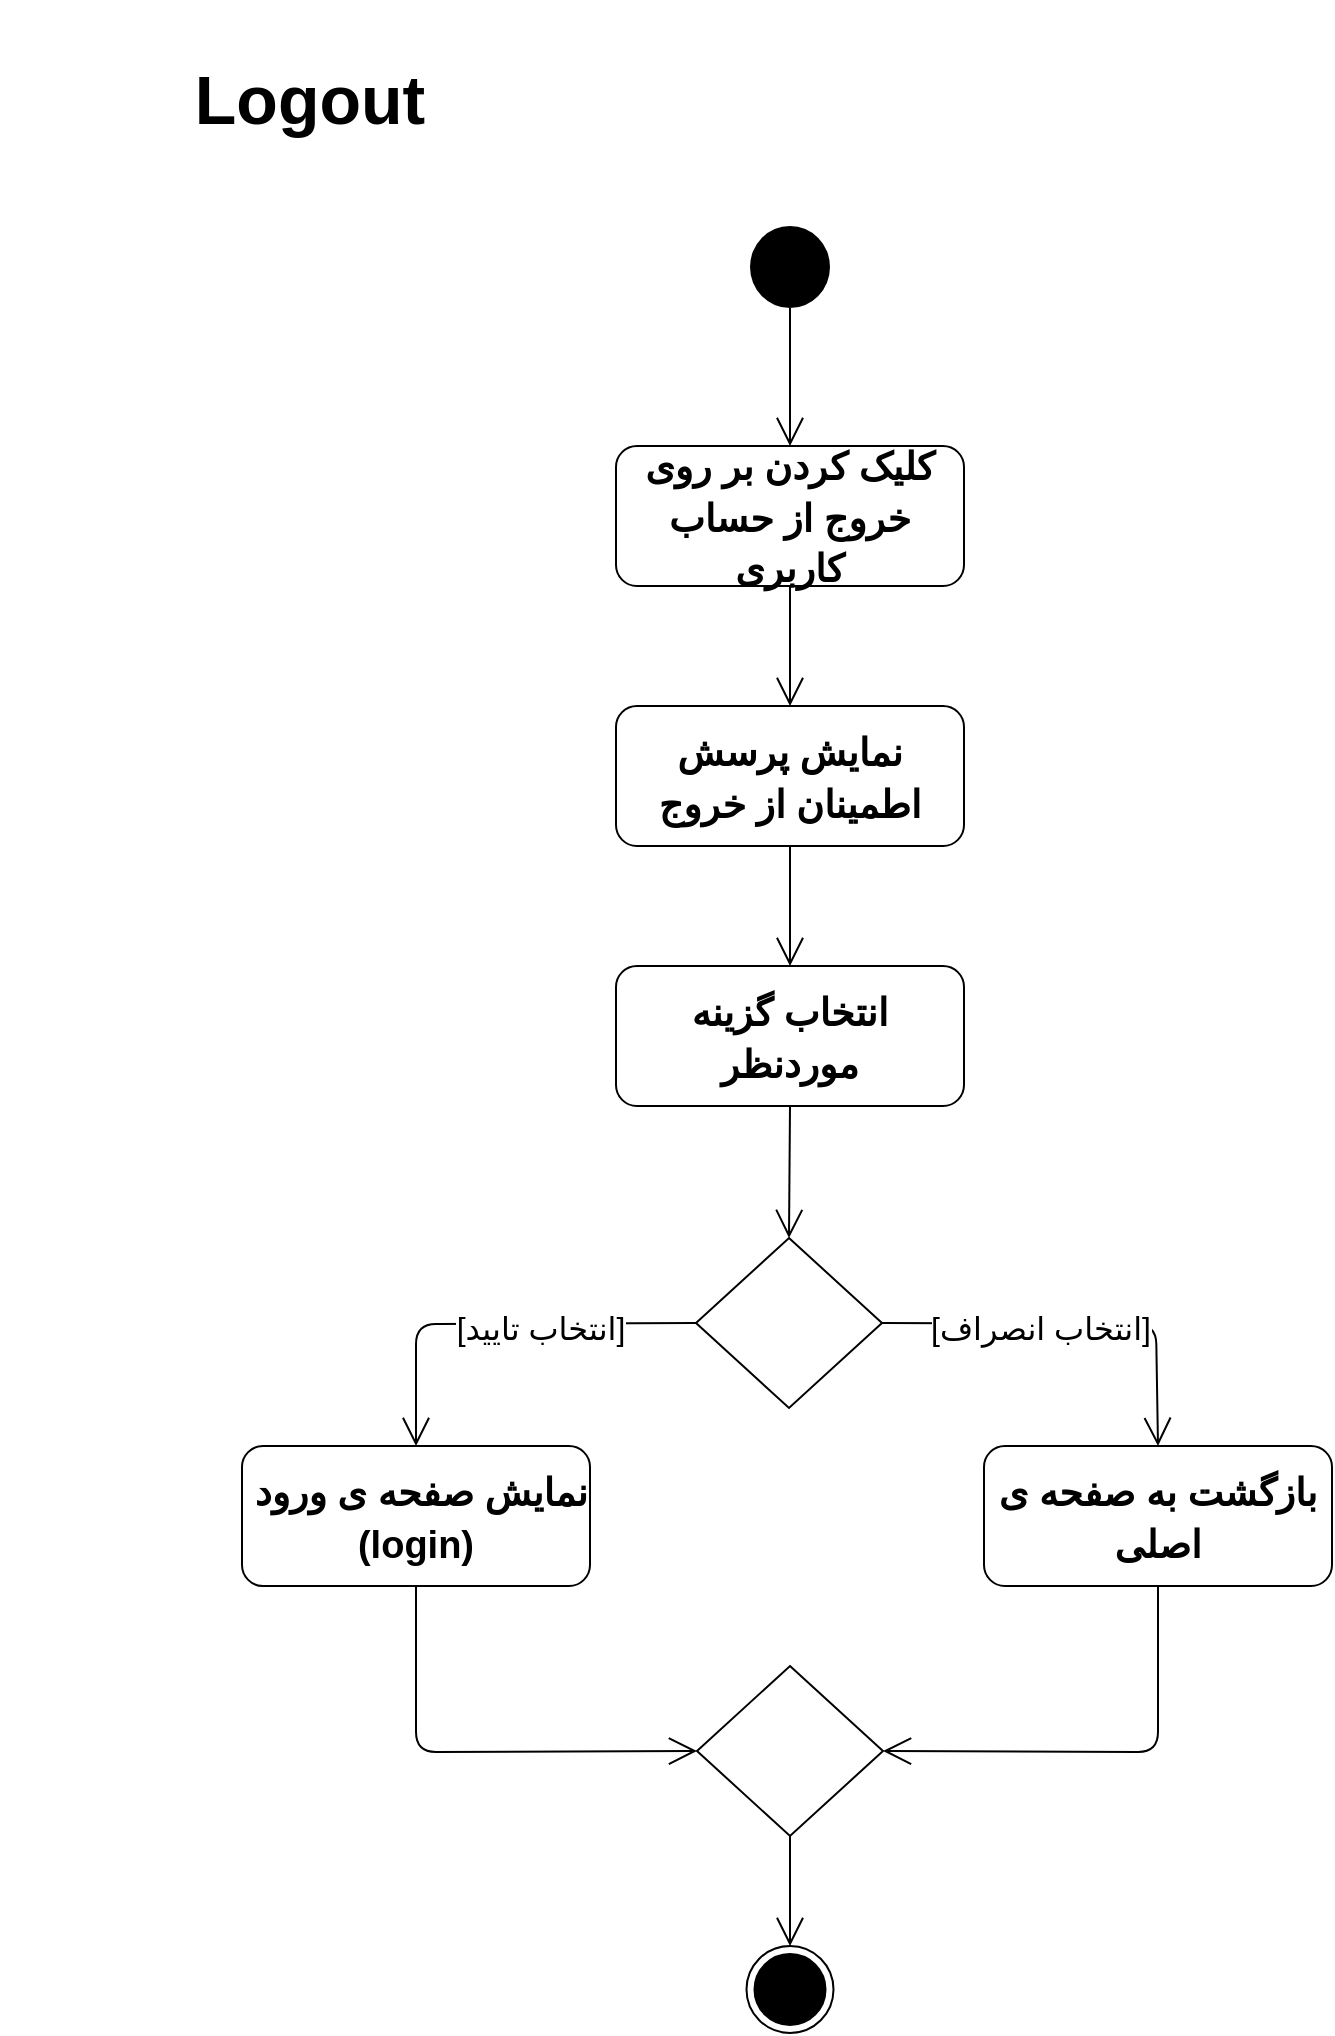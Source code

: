 <mxfile version="14.0.0" type="github">
  <diagram name="Page-1" id="e7e014a7-5840-1c2e-5031-d8a46d1fe8dd">
    <mxGraphModel dx="1038" dy="580" grid="1" gridSize="10" guides="1" tooltips="1" connect="1" arrows="1" fold="1" page="1" pageScale="1" pageWidth="827" pageHeight="1169" background="#ffffff" math="0" shadow="0">
      <root>
        <mxCell id="0" />
        <mxCell id="1" parent="0" />
        <mxCell id="8efTD4OEWqOGp4i1g3Z0-41" value="" style="ellipse;fillColor=#000000;strokeColor=none;aspect=fixed;" parent="1" vertex="1">
          <mxGeometry x="395" y="133" width="40" height="41.03" as="geometry" />
        </mxCell>
        <mxCell id="8efTD4OEWqOGp4i1g3Z0-45" value="" style="endArrow=open;endFill=1;endSize=12;html=1;fontSize=21;exitX=0.5;exitY=1;exitDx=0;exitDy=0;entryX=0.5;entryY=0;entryDx=0;entryDy=0;" parent="1" source="8efTD4OEWqOGp4i1g3Z0-41" target="8efTD4OEWqOGp4i1g3Z0-57" edge="1">
          <mxGeometry width="160" relative="1" as="geometry">
            <mxPoint x="415" y="546" as="sourcePoint" />
            <mxPoint x="415" y="616" as="targetPoint" />
          </mxGeometry>
        </mxCell>
        <mxCell id="8efTD4OEWqOGp4i1g3Z0-47" value="" style="endArrow=open;endFill=1;endSize=12;html=1;fontSize=21;exitX=0.5;exitY=1;exitDx=0;exitDy=0;entryX=0.5;entryY=0;entryDx=0;entryDy=0;" parent="1" source="E-XWAP4hK30kMrymUo2u-5" target="E-XWAP4hK30kMrymUo2u-7" edge="1">
          <mxGeometry width="160" relative="1" as="geometry">
            <mxPoint x="415" y="826" as="sourcePoint" />
            <mxPoint x="415" y="643" as="targetPoint" />
          </mxGeometry>
        </mxCell>
        <mxCell id="8efTD4OEWqOGp4i1g3Z0-57" value="&lt;span style=&quot;font-size: 19px&quot;&gt;کلیک کردن بر روی خروج از حساب کاربری&lt;/span&gt;" style="shape=rect;html=1;rounded=1;whiteSpace=wrap;align=center;fontSize=21;fontStyle=1" parent="1" vertex="1">
          <mxGeometry x="328" y="243" width="174" height="70" as="geometry" />
        </mxCell>
        <mxCell id="8efTD4OEWqOGp4i1g3Z0-59" value="" style="ellipse;html=1;shape=endState;fillColor=#000000;strokeColor=#000000;aspect=fixed;" parent="1" vertex="1">
          <mxGeometry x="393.25" y="993" width="43.5" height="43.5" as="geometry" />
        </mxCell>
        <mxCell id="8efTD4OEWqOGp4i1g3Z0-60" value="&lt;span style=&quot;font-size: 19px&quot;&gt;بازگشت به صفحه ی اصلی&lt;br&gt;&lt;/span&gt;" style="shape=rect;html=1;rounded=1;whiteSpace=wrap;align=center;fontSize=21;fontStyle=1" parent="1" vertex="1">
          <mxGeometry x="512" y="743" width="174" height="70" as="geometry" />
        </mxCell>
        <mxCell id="8efTD4OEWqOGp4i1g3Z0-61" value="" style="endArrow=open;endFill=1;endSize=12;html=1;fontSize=21;entryX=0.5;entryY=0;entryDx=0;entryDy=0;exitX=0.5;exitY=1;exitDx=0;exitDy=0;" parent="1" source="E-XWAP4hK30kMrymUo2u-12" target="8efTD4OEWqOGp4i1g3Z0-59" edge="1">
          <mxGeometry width="160" relative="1" as="geometry">
            <mxPoint x="429.25" y="823" as="sourcePoint" />
            <mxPoint x="413.25" y="926" as="targetPoint" />
          </mxGeometry>
        </mxCell>
        <mxCell id="E-XWAP4hK30kMrymUo2u-5" value="&lt;span style=&quot;font-size: 19px&quot;&gt;انتخاب گزینه موردنظر&lt;/span&gt;" style="shape=rect;html=1;rounded=1;whiteSpace=wrap;align=center;fontSize=21;fontStyle=1" parent="1" vertex="1">
          <mxGeometry x="328" y="503" width="174" height="70" as="geometry" />
        </mxCell>
        <mxCell id="E-XWAP4hK30kMrymUo2u-6" value="" style="endArrow=open;endFill=1;endSize=12;html=1;fontSize=21;exitX=0.5;exitY=1;exitDx=0;exitDy=0;entryX=0.5;entryY=0;entryDx=0;entryDy=0;" parent="1" source="8efTD4OEWqOGp4i1g3Z0-57" target="E-XWAP4hK30kMrymUo2u-20" edge="1">
          <mxGeometry width="160" relative="1" as="geometry">
            <mxPoint x="411.5" y="373" as="sourcePoint" />
            <mxPoint x="415" y="373" as="targetPoint" />
          </mxGeometry>
        </mxCell>
        <mxCell id="E-XWAP4hK30kMrymUo2u-7" value="" style="rhombus;" parent="1" vertex="1">
          <mxGeometry x="368" y="639" width="93" height="85" as="geometry" />
        </mxCell>
        <mxCell id="E-XWAP4hK30kMrymUo2u-9" value="&lt;font style=&quot;font-size: 16px&quot;&gt;[انتخاب تایید]&lt;/font&gt;" style="endArrow=open;endFill=1;endSize=12;html=1;fontSize=21;exitX=0;exitY=0.5;exitDx=0;exitDy=0;entryX=0.5;entryY=0;entryDx=0;entryDy=0;" parent="1" source="E-XWAP4hK30kMrymUo2u-7" target="E-XWAP4hK30kMrymUo2u-11" edge="1">
          <mxGeometry x="-0.224" width="160" relative="1" as="geometry">
            <mxPoint x="425" y="453" as="sourcePoint" />
            <mxPoint x="425" y="513" as="targetPoint" />
            <Array as="points">
              <mxPoint x="228" y="682" />
            </Array>
            <mxPoint as="offset" />
          </mxGeometry>
        </mxCell>
        <mxCell id="E-XWAP4hK30kMrymUo2u-10" value="&lt;font style=&quot;font-size: 16px&quot;&gt;[انتخاب انصراف]&lt;/font&gt;" style="endArrow=open;endFill=1;endSize=12;html=1;fontSize=21;exitX=1;exitY=0.5;exitDx=0;exitDy=0;entryX=0.5;entryY=0;entryDx=0;entryDy=0;" parent="1" source="E-XWAP4hK30kMrymUo2u-7" target="8efTD4OEWqOGp4i1g3Z0-60" edge="1">
          <mxGeometry x="-0.202" width="160" relative="1" as="geometry">
            <mxPoint x="491" y="473" as="sourcePoint" />
            <mxPoint x="601" y="763" as="targetPoint" />
            <Array as="points">
              <mxPoint x="598" y="682" />
            </Array>
            <mxPoint as="offset" />
          </mxGeometry>
        </mxCell>
        <mxCell id="E-XWAP4hK30kMrymUo2u-11" value="&lt;span style=&quot;font-size: 19px&quot;&gt;&amp;nbsp;نمایش صفحه ی ورود&lt;br&gt;&lt;/span&gt;&lt;span style=&quot;font-size: 19px&quot;&gt;(login)&lt;/span&gt;" style="shape=rect;html=1;rounded=1;whiteSpace=wrap;align=center;fontSize=21;fontStyle=1" parent="1" vertex="1">
          <mxGeometry x="141" y="743" width="174" height="70" as="geometry" />
        </mxCell>
        <mxCell id="E-XWAP4hK30kMrymUo2u-12" value="" style="rhombus;" parent="1" vertex="1">
          <mxGeometry x="368.5" y="853" width="93" height="85" as="geometry" />
        </mxCell>
        <mxCell id="E-XWAP4hK30kMrymUo2u-18" value="" style="endArrow=open;endFill=1;endSize=12;html=1;fontSize=21;exitX=0.5;exitY=1;exitDx=0;exitDy=0;entryX=1;entryY=0.5;entryDx=0;entryDy=0;" parent="1" source="8efTD4OEWqOGp4i1g3Z0-60" target="E-XWAP4hK30kMrymUo2u-12" edge="1">
          <mxGeometry width="160" relative="1" as="geometry">
            <mxPoint x="461.5" y="955.5" as="sourcePoint" />
            <mxPoint x="603" y="883" as="targetPoint" />
            <Array as="points">
              <mxPoint x="599" y="896" />
            </Array>
          </mxGeometry>
        </mxCell>
        <mxCell id="E-XWAP4hK30kMrymUo2u-19" value="" style="endArrow=open;endFill=1;endSize=12;html=1;fontSize=21;exitX=0.5;exitY=1;exitDx=0;exitDy=0;entryX=0;entryY=0.5;entryDx=0;entryDy=0;" parent="1" source="E-XWAP4hK30kMrymUo2u-11" target="E-XWAP4hK30kMrymUo2u-12" edge="1">
          <mxGeometry width="160" relative="1" as="geometry">
            <mxPoint x="607.58" y="813" as="sourcePoint" />
            <mxPoint x="607.58" y="883" as="targetPoint" />
            <Array as="points">
              <mxPoint x="228" y="896" />
            </Array>
          </mxGeometry>
        </mxCell>
        <mxCell id="E-XWAP4hK30kMrymUo2u-20" value="&lt;span style=&quot;font-size: 19px&quot;&gt;نمایش پرسش اطمینان از خروج&lt;/span&gt;" style="shape=rect;html=1;rounded=1;whiteSpace=wrap;align=center;fontSize=21;fontStyle=1" parent="1" vertex="1">
          <mxGeometry x="328" y="373" width="174" height="70" as="geometry" />
        </mxCell>
        <mxCell id="E-XWAP4hK30kMrymUo2u-21" value="" style="endArrow=open;endFill=1;endSize=12;html=1;fontSize=21;entryX=0.5;entryY=0;entryDx=0;entryDy=0;exitX=0.5;exitY=1;exitDx=0;exitDy=0;" parent="1" source="E-XWAP4hK30kMrymUo2u-20" target="E-XWAP4hK30kMrymUo2u-5" edge="1">
          <mxGeometry width="160" relative="1" as="geometry">
            <mxPoint x="415" y="443" as="sourcePoint" />
            <mxPoint x="425" y="373" as="targetPoint" />
          </mxGeometry>
        </mxCell>
        <mxCell id="NZ0QHjy6Xf9ib8wxltye-1" value="&lt;b&gt;&lt;font style=&quot;font-size: 34px&quot;&gt;Logout&lt;/font&gt;&lt;/b&gt;" style="text;html=1;strokeColor=none;fillColor=none;align=center;verticalAlign=middle;whiteSpace=wrap;rounded=0;" parent="1" vertex="1">
          <mxGeometry x="20" y="20" width="310" height="100" as="geometry" />
        </mxCell>
      </root>
    </mxGraphModel>
  </diagram>
</mxfile>
